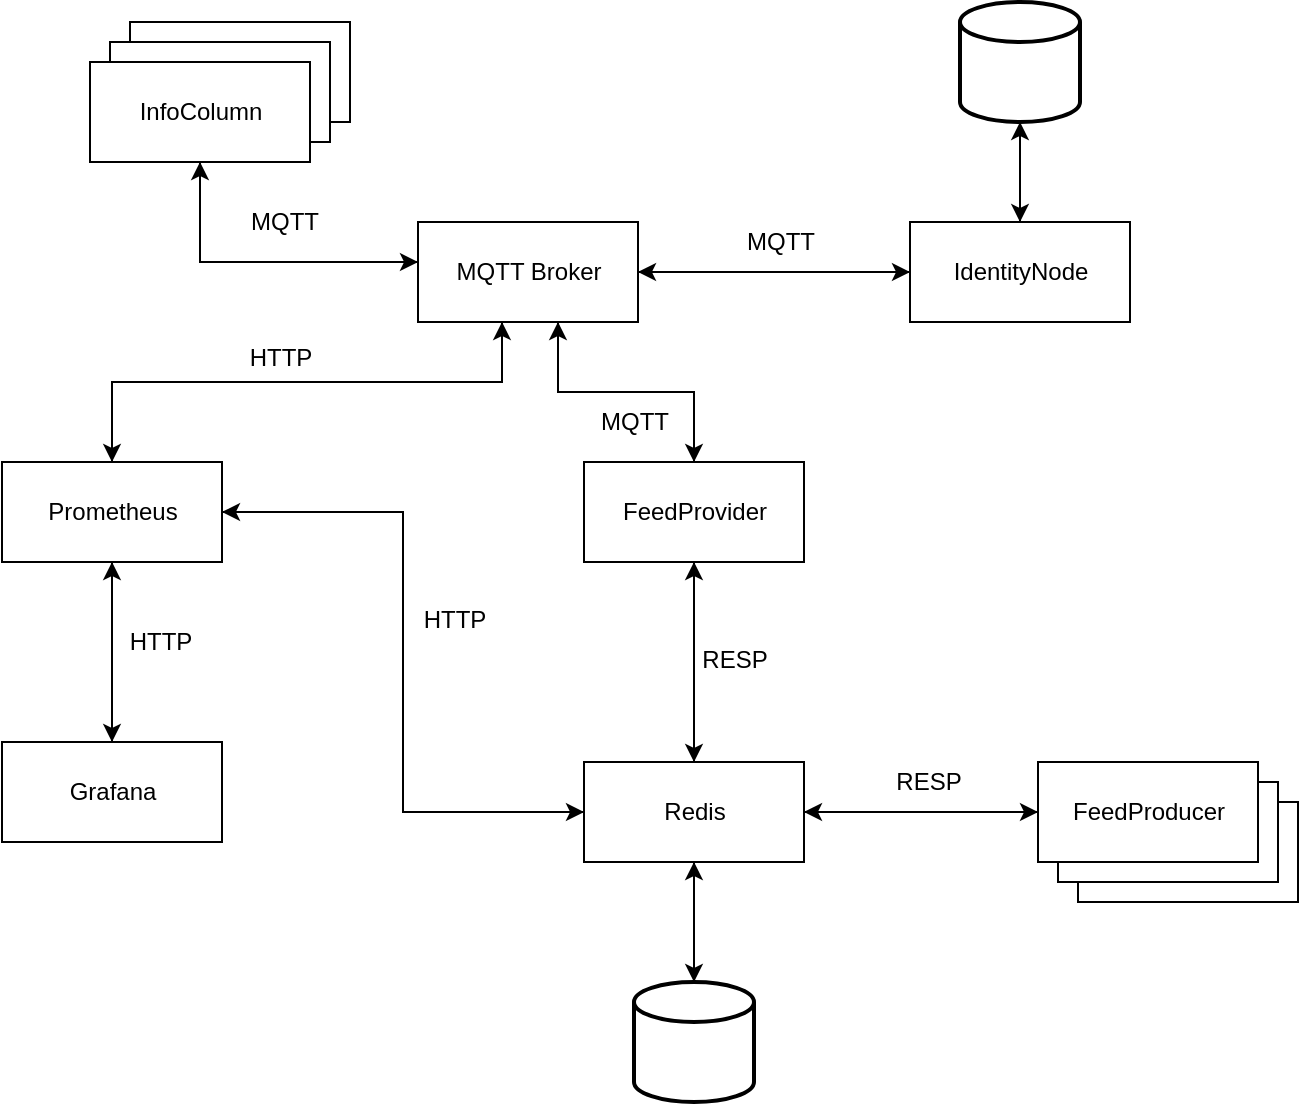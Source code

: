<mxfile version="12.8.0" type="device"><diagram id="UCTG0dD3kAkW0T1cSKc7" name="Page-1"><mxGraphModel dx="1648" dy="719" grid="1" gridSize="10" guides="1" tooltips="1" connect="1" arrows="1" fold="1" page="1" pageScale="1" pageWidth="827" pageHeight="1169" math="0" shadow="0"><root><mxCell id="0"/><mxCell id="1" parent="0"/><mxCell id="7w9OpHekSnMa0K4aASzQ-6" value="InfoColumn" style="html=1;" parent="1" vertex="1"><mxGeometry x="186" y="150" width="110" height="50" as="geometry"/></mxCell><mxCell id="7w9OpHekSnMa0K4aASzQ-7" value="InfoColumn" style="html=1;" parent="1" vertex="1"><mxGeometry x="176" y="160" width="110" height="50" as="geometry"/></mxCell><mxCell id="7w9OpHekSnMa0K4aASzQ-10" style="edgeStyle=orthogonalEdgeStyle;rounded=0;orthogonalLoop=1;jettySize=auto;html=1;" parent="1" source="7w9OpHekSnMa0K4aASzQ-8" target="7w9OpHekSnMa0K4aASzQ-9" edge="1"><mxGeometry relative="1" as="geometry"><Array as="points"><mxPoint x="221" y="270"/></Array></mxGeometry></mxCell><mxCell id="7w9OpHekSnMa0K4aASzQ-8" value="InfoColumn" style="html=1;" parent="1" vertex="1"><mxGeometry x="166" y="170" width="110" height="50" as="geometry"/></mxCell><mxCell id="7w9OpHekSnMa0K4aASzQ-11" style="edgeStyle=orthogonalEdgeStyle;rounded=0;orthogonalLoop=1;jettySize=auto;html=1;entryX=0.5;entryY=1;entryDx=0;entryDy=0;" parent="1" source="7w9OpHekSnMa0K4aASzQ-9" target="7w9OpHekSnMa0K4aASzQ-8" edge="1"><mxGeometry relative="1" as="geometry"><Array as="points"><mxPoint x="221" y="270"/></Array></mxGeometry></mxCell><mxCell id="7w9OpHekSnMa0K4aASzQ-12" value="MQTT" style="text;html=1;align=center;verticalAlign=middle;resizable=0;points=[];labelBackgroundColor=#ffffff;" parent="7w9OpHekSnMa0K4aASzQ-11" vertex="1" connectable="0"><mxGeometry x="-0.016" y="1" relative="1" as="geometry"><mxPoint x="11" y="-21" as="offset"/></mxGeometry></mxCell><mxCell id="7w9OpHekSnMa0K4aASzQ-15" style="edgeStyle=orthogonalEdgeStyle;rounded=0;orthogonalLoop=1;jettySize=auto;html=1;" parent="1" source="7w9OpHekSnMa0K4aASzQ-9" target="7w9OpHekSnMa0K4aASzQ-13" edge="1"><mxGeometry relative="1" as="geometry"/></mxCell><mxCell id="7w9OpHekSnMa0K4aASzQ-18" style="edgeStyle=orthogonalEdgeStyle;rounded=0;orthogonalLoop=1;jettySize=auto;html=1;entryX=0.5;entryY=0;entryDx=0;entryDy=0;" parent="1" source="7w9OpHekSnMa0K4aASzQ-9" target="7w9OpHekSnMa0K4aASzQ-17" edge="1"><mxGeometry relative="1" as="geometry"><Array as="points"><mxPoint x="400" y="335"/><mxPoint x="468" y="335"/></Array></mxGeometry></mxCell><mxCell id="7w9OpHekSnMa0K4aASzQ-36" style="edgeStyle=orthogonalEdgeStyle;rounded=0;orthogonalLoop=1;jettySize=auto;html=1;" parent="1" source="7w9OpHekSnMa0K4aASzQ-9" target="7w9OpHekSnMa0K4aASzQ-35" edge="1"><mxGeometry relative="1" as="geometry"><Array as="points"><mxPoint x="372" y="330"/><mxPoint x="177" y="330"/></Array></mxGeometry></mxCell><mxCell id="7w9OpHekSnMa0K4aASzQ-9" value="MQTT Broker" style="html=1;" parent="1" vertex="1"><mxGeometry x="330" y="250" width="110" height="50" as="geometry"/></mxCell><mxCell id="7w9OpHekSnMa0K4aASzQ-14" style="edgeStyle=orthogonalEdgeStyle;rounded=0;orthogonalLoop=1;jettySize=auto;html=1;" parent="1" source="7w9OpHekSnMa0K4aASzQ-13" target="7w9OpHekSnMa0K4aASzQ-9" edge="1"><mxGeometry relative="1" as="geometry"/></mxCell><mxCell id="7w9OpHekSnMa0K4aASzQ-16" value="MQTT" style="text;html=1;align=center;verticalAlign=middle;resizable=0;points=[];labelBackgroundColor=#ffffff;" parent="7w9OpHekSnMa0K4aASzQ-14" vertex="1" connectable="0"><mxGeometry x="0.2" relative="1" as="geometry"><mxPoint x="16" y="-15" as="offset"/></mxGeometry></mxCell><mxCell id="YNIASXc5sg-UhDg2QQKT-2" style="edgeStyle=orthogonalEdgeStyle;rounded=0;orthogonalLoop=1;jettySize=auto;html=1;" edge="1" parent="1" source="7w9OpHekSnMa0K4aASzQ-13" target="YNIASXc5sg-UhDg2QQKT-1"><mxGeometry relative="1" as="geometry"/></mxCell><mxCell id="7w9OpHekSnMa0K4aASzQ-13" value="IdentityNode" style="html=1;" parent="1" vertex="1"><mxGeometry x="576" y="250" width="110" height="50" as="geometry"/></mxCell><mxCell id="7w9OpHekSnMa0K4aASzQ-19" style="edgeStyle=orthogonalEdgeStyle;rounded=0;orthogonalLoop=1;jettySize=auto;html=1;" parent="1" source="7w9OpHekSnMa0K4aASzQ-17" target="7w9OpHekSnMa0K4aASzQ-9" edge="1"><mxGeometry relative="1" as="geometry"><Array as="points"><mxPoint x="468" y="335"/><mxPoint x="400" y="335"/></Array></mxGeometry></mxCell><mxCell id="7w9OpHekSnMa0K4aASzQ-26" style="edgeStyle=orthogonalEdgeStyle;rounded=0;orthogonalLoop=1;jettySize=auto;html=1;" parent="1" source="7w9OpHekSnMa0K4aASzQ-17" target="7w9OpHekSnMa0K4aASzQ-21" edge="1"><mxGeometry relative="1" as="geometry"/></mxCell><mxCell id="7w9OpHekSnMa0K4aASzQ-17" value="FeedProvider" style="html=1;" parent="1" vertex="1"><mxGeometry x="413" y="370" width="110" height="50" as="geometry"/></mxCell><mxCell id="7w9OpHekSnMa0K4aASzQ-20" value="MQTT" style="text;html=1;align=center;verticalAlign=middle;resizable=0;points=[];autosize=1;" parent="1" vertex="1"><mxGeometry x="413" y="340" width="50" height="20" as="geometry"/></mxCell><mxCell id="7w9OpHekSnMa0K4aASzQ-27" style="edgeStyle=orthogonalEdgeStyle;rounded=0;orthogonalLoop=1;jettySize=auto;html=1;" parent="1" source="7w9OpHekSnMa0K4aASzQ-21" target="7w9OpHekSnMa0K4aASzQ-17" edge="1"><mxGeometry relative="1" as="geometry"/></mxCell><mxCell id="7w9OpHekSnMa0K4aASzQ-33" style="edgeStyle=orthogonalEdgeStyle;rounded=0;orthogonalLoop=1;jettySize=auto;html=1;" parent="1" source="7w9OpHekSnMa0K4aASzQ-21" target="7w9OpHekSnMa0K4aASzQ-32" edge="1"><mxGeometry relative="1" as="geometry"/></mxCell><mxCell id="7w9OpHekSnMa0K4aASzQ-68" style="edgeStyle=orthogonalEdgeStyle;rounded=0;orthogonalLoop=1;jettySize=auto;html=1;entryX=1;entryY=0.5;entryDx=0;entryDy=0;" parent="1" source="7w9OpHekSnMa0K4aASzQ-21" target="7w9OpHekSnMa0K4aASzQ-35" edge="1"><mxGeometry relative="1" as="geometry"/></mxCell><mxCell id="YNIASXc5sg-UhDg2QQKT-6" style="edgeStyle=orthogonalEdgeStyle;rounded=0;orthogonalLoop=1;jettySize=auto;html=1;entryX=0.5;entryY=0;entryDx=0;entryDy=0;entryPerimeter=0;" edge="1" parent="1" source="7w9OpHekSnMa0K4aASzQ-21" target="YNIASXc5sg-UhDg2QQKT-4"><mxGeometry relative="1" as="geometry"/></mxCell><mxCell id="7w9OpHekSnMa0K4aASzQ-21" value="Redis" style="html=1;" parent="1" vertex="1"><mxGeometry x="413" y="520" width="110" height="50" as="geometry"/></mxCell><mxCell id="7w9OpHekSnMa0K4aASzQ-30" value="Object" style="html=1;" parent="1" vertex="1"><mxGeometry x="660" y="540" width="110" height="50" as="geometry"/></mxCell><mxCell id="7w9OpHekSnMa0K4aASzQ-31" value="Object" style="html=1;" parent="1" vertex="1"><mxGeometry x="650" y="530" width="110" height="50" as="geometry"/></mxCell><mxCell id="7w9OpHekSnMa0K4aASzQ-34" style="edgeStyle=orthogonalEdgeStyle;rounded=0;orthogonalLoop=1;jettySize=auto;html=1;" parent="1" source="7w9OpHekSnMa0K4aASzQ-32" target="7w9OpHekSnMa0K4aASzQ-21" edge="1"><mxGeometry relative="1" as="geometry"/></mxCell><mxCell id="7w9OpHekSnMa0K4aASzQ-32" value="FeedProducer" style="html=1;" parent="1" vertex="1"><mxGeometry x="640" y="520" width="110" height="50" as="geometry"/></mxCell><mxCell id="7w9OpHekSnMa0K4aASzQ-39" style="edgeStyle=orthogonalEdgeStyle;rounded=0;orthogonalLoop=1;jettySize=auto;html=1;" parent="1" source="7w9OpHekSnMa0K4aASzQ-35" target="7w9OpHekSnMa0K4aASzQ-9" edge="1"><mxGeometry relative="1" as="geometry"><Array as="points"><mxPoint x="177" y="330"/><mxPoint x="372" y="330"/></Array></mxGeometry></mxCell><mxCell id="7w9OpHekSnMa0K4aASzQ-52" style="edgeStyle=orthogonalEdgeStyle;rounded=0;orthogonalLoop=1;jettySize=auto;html=1;" parent="1" source="7w9OpHekSnMa0K4aASzQ-35" target="7w9OpHekSnMa0K4aASzQ-40" edge="1"><mxGeometry relative="1" as="geometry"/></mxCell><mxCell id="7w9OpHekSnMa0K4aASzQ-69" style="edgeStyle=orthogonalEdgeStyle;rounded=0;orthogonalLoop=1;jettySize=auto;html=1;entryX=0;entryY=0.5;entryDx=0;entryDy=0;" parent="1" source="7w9OpHekSnMa0K4aASzQ-35" target="7w9OpHekSnMa0K4aASzQ-21" edge="1"><mxGeometry relative="1" as="geometry"/></mxCell><mxCell id="7w9OpHekSnMa0K4aASzQ-35" value="Prometheus" style="html=1;" parent="1" vertex="1"><mxGeometry x="122" y="370" width="110" height="50" as="geometry"/></mxCell><mxCell id="7w9OpHekSnMa0K4aASzQ-51" style="edgeStyle=orthogonalEdgeStyle;rounded=0;orthogonalLoop=1;jettySize=auto;html=1;" parent="1" source="7w9OpHekSnMa0K4aASzQ-40" target="7w9OpHekSnMa0K4aASzQ-35" edge="1"><mxGeometry relative="1" as="geometry"/></mxCell><mxCell id="7w9OpHekSnMa0K4aASzQ-40" value="Grafana" style="html=1;" parent="1" vertex="1"><mxGeometry x="122" y="510" width="110" height="50" as="geometry"/></mxCell><mxCell id="7w9OpHekSnMa0K4aASzQ-45" value="HTTP" style="text;html=1;align=center;verticalAlign=middle;resizable=0;points=[];autosize=1;" parent="1" vertex="1"><mxGeometry x="236" y="308" width="50" height="20" as="geometry"/></mxCell><mxCell id="7w9OpHekSnMa0K4aASzQ-53" value="HTTP" style="text;html=1;align=center;verticalAlign=middle;resizable=0;points=[];autosize=1;" parent="1" vertex="1"><mxGeometry x="176" y="450" width="50" height="20" as="geometry"/></mxCell><mxCell id="7w9OpHekSnMa0K4aASzQ-72" value="&lt;span style=&quot;color: rgba(0 , 0 , 0 , 0) ; font-family: monospace ; font-size: 0px&quot;&gt;%3CmxGraphModel%3E%3Croot%3E%3CmxCell%20id%3D%220%22%2F%3E%3CmxCell%20id%3D%221%22%20parent%3D%220%22%2F%3E%3CmxCell%20id%3D%222%22%20value%3D%22HTTP%22%20style%3D%22text%3Bhtml%3D1%3Balign%3Dcenter%3BverticalAlign%3Dmiddle%3Bresizable%3D0%3Bpoints%3D%5B%5D%3Bautosize%3D1%3B%22%20vertex%3D%221%22%20parent%3D%221%22%3E%3CmxGeometry%20x%3D%22236%22%20y%3D%22308%22%20width%3D%2250%22%20height%3D%2220%22%20as%3D%22geometry%22%2F%3E%3C%2FmxCell%3E%3C%2Froot%3E%3C%2FmxGraphModel%3E&lt;/span&gt;" style="text;html=1;align=center;verticalAlign=middle;resizable=0;points=[];autosize=1;" parent="1" vertex="1"><mxGeometry x="353" y="439" width="20" height="20" as="geometry"/></mxCell><mxCell id="7w9OpHekSnMa0K4aASzQ-73" value="HTTP" style="text;html=1;align=center;verticalAlign=middle;resizable=0;points=[];autosize=1;" parent="1" vertex="1"><mxGeometry x="323" y="439" width="50" height="20" as="geometry"/></mxCell><mxCell id="7w9OpHekSnMa0K4aASzQ-74" value="RESP" style="text;html=1;align=center;verticalAlign=middle;resizable=0;points=[];autosize=1;" parent="1" vertex="1"><mxGeometry x="463" y="459" width="50" height="20" as="geometry"/></mxCell><mxCell id="7w9OpHekSnMa0K4aASzQ-75" value="RESP" style="text;html=1;align=center;verticalAlign=middle;resizable=0;points=[];autosize=1;" parent="1" vertex="1"><mxGeometry x="560" y="520" width="50" height="20" as="geometry"/></mxCell><mxCell id="YNIASXc5sg-UhDg2QQKT-3" style="edgeStyle=orthogonalEdgeStyle;rounded=0;orthogonalLoop=1;jettySize=auto;html=1;" edge="1" parent="1" source="YNIASXc5sg-UhDg2QQKT-1" target="7w9OpHekSnMa0K4aASzQ-13"><mxGeometry relative="1" as="geometry"/></mxCell><mxCell id="YNIASXc5sg-UhDg2QQKT-1" value="" style="strokeWidth=2;html=1;shape=mxgraph.flowchart.database;whiteSpace=wrap;" vertex="1" parent="1"><mxGeometry x="601" y="140" width="60" height="60" as="geometry"/></mxCell><mxCell id="YNIASXc5sg-UhDg2QQKT-7" style="edgeStyle=orthogonalEdgeStyle;rounded=0;orthogonalLoop=1;jettySize=auto;html=1;" edge="1" parent="1" source="YNIASXc5sg-UhDg2QQKT-4" target="7w9OpHekSnMa0K4aASzQ-21"><mxGeometry relative="1" as="geometry"/></mxCell><mxCell id="YNIASXc5sg-UhDg2QQKT-4" value="" style="strokeWidth=2;html=1;shape=mxgraph.flowchart.database;whiteSpace=wrap;" vertex="1" parent="1"><mxGeometry x="438" y="630" width="60" height="60" as="geometry"/></mxCell></root></mxGraphModel></diagram></mxfile>